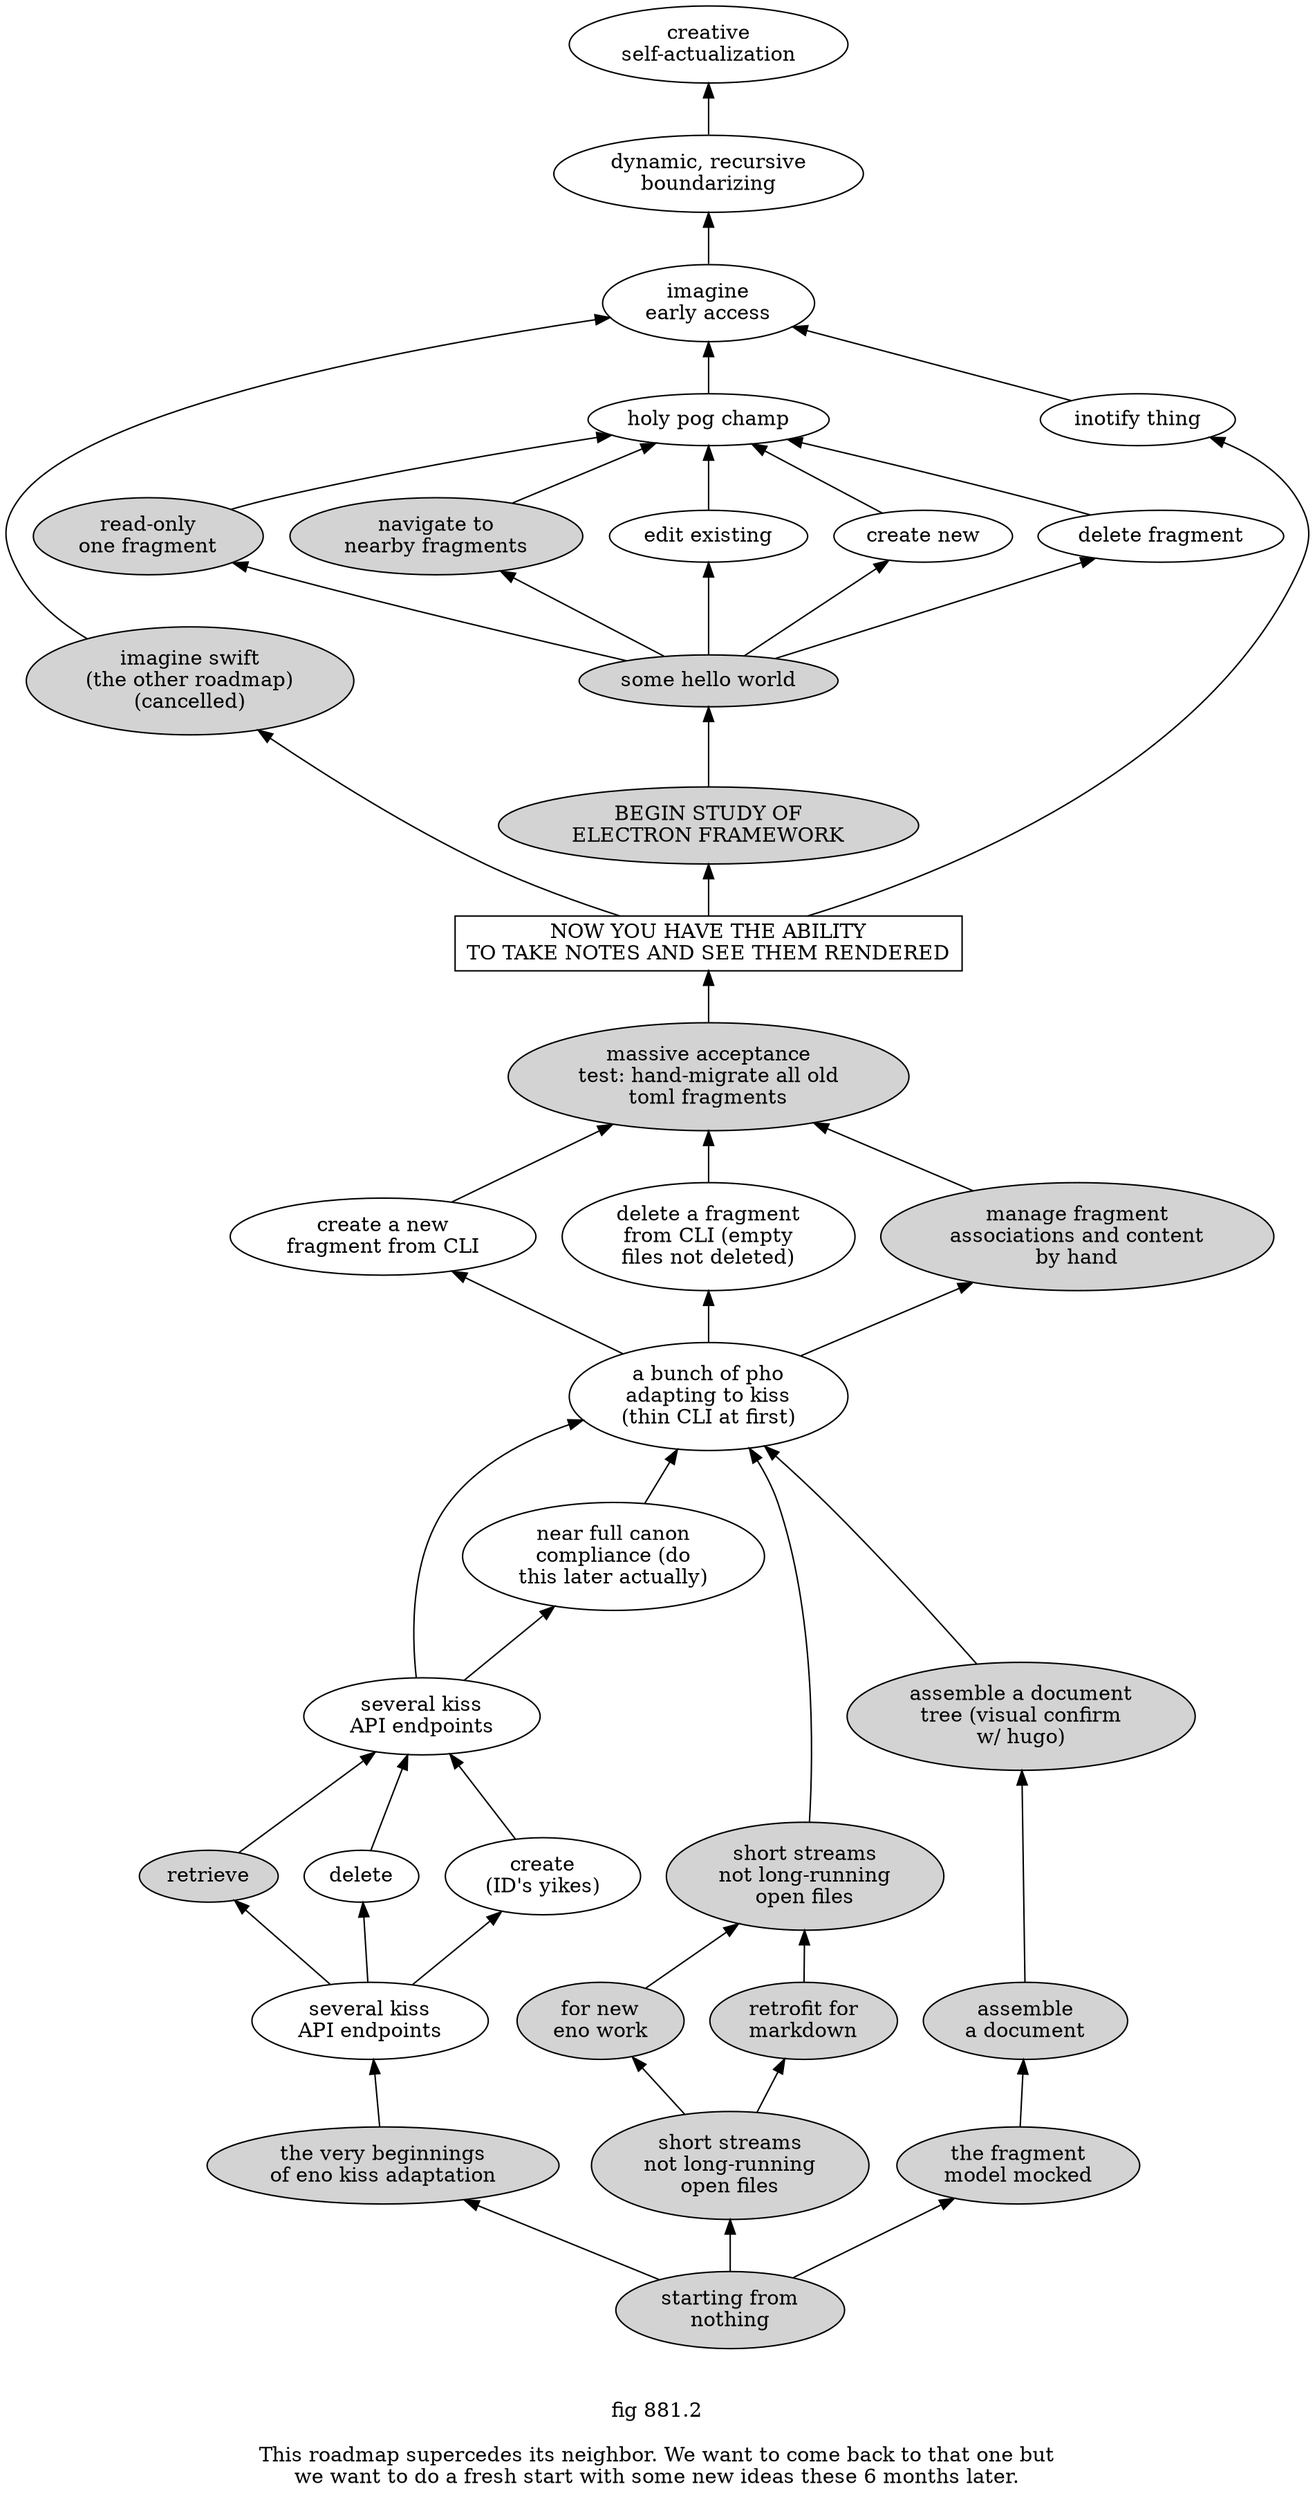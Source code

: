 digraph g {

rankdir=BT; /* the finish is at the top */

10000[label="starting from\nnothing" style=filled]
10000->15000
10000->17000
10000->20000
15000[label="the very beginnings\nof eno kiss adaptation" style=filled]
15000->25000
17000[label="short streams\nnot long-running\nopen files" style=filled]
17000->17333
17000->17666
17333[label="for new\neno work" style=filled]
17333->17500
17666[label="retrofit for\nmarkdown" style=filled]
17666->17500
17500[label="short streams\nnot long-running\nopen files" style=filled]
17500->30000
20000[label="the fragment\nmodel mocked" style=filled]
20000->20333
20333[label="assemble\na document" style=filled]
20333->20666
20666[label="assemble a document\ntree (visual confirm\nw/ hugo)" style=filled]
20666->30000
25000[label="several kiss\nAPI endpoints"]
25000->25300
25000->25500
25000->25700
25300[label="retrieve" style=filled]
25300->25900
25500[label="delete"]
25500->25900
25700[label="create\n(ID's yikes)"]
25700->25900
25900[label="several kiss\nAPI endpoints"]
25900->30000
25900->26000
26000[label="near full canon\ncompliance (do\nthis later actually)"]
26000->30000
30000[label="a bunch of pho\nadapting to kiss\n(thin CLI at first)"]
30000->31300
30000->31500
30000->31700
31300[label="create a new\nfragment from CLI"]
31300->32500
31500[label="delete a fragment\nfrom CLI (empty\nfiles not deleted)"]
31500->32500
31700[label="manage fragment\nassociations and content\nby hand" style=filled]
31700->32500
32500[label="massive acceptance\ntest:\ hand-migrate all old\ntoml fragments" style=filled]
32500->35000
35000[shape=rect label="NOW YOU HAVE THE ABILITY
TO TAKE NOTES AND SEE THEM RENDERED"]
35000->36000
35000->36500
35000->39000
36000[label="imagine swift\n(the other roadmap)\n(cancelled)" style=filled]
36000->40000
36500[label="BEGIN STUDY OF\nELECTRON FRAMEWORK" style=filled]
36500->37000
37000[label="some hello world" style=filled]
37000->37300
37000->37500
37000->37700
37000->37750
37000->37800
37300[label="read-only\none fragment" style=filled]
37500[label="navigate to\nnearby fragments" style=filled]
37700[label="edit existing"]
37750[label="create new"]
37800[label="delete fragment"]
37300->38000
37500->38000
37700->38000
37750->38000
37800->38000
38000[label="holy pog champ"]
38000->40000
39000[label="inotify thing"]
39000->40000
40000[label="imagine\nearly access"]
40000->41000
41000[label="dynamic, recursive\nboundarizing"]
41000->50000
50000[label="creative\nself-actualization"]


label="

fig 881.2

This roadmap supercedes its neighbor. We want to come back to that one but
we want to do a fresh start with some new ideas these 6 months later.
"

}
/*
# #born.
*/

